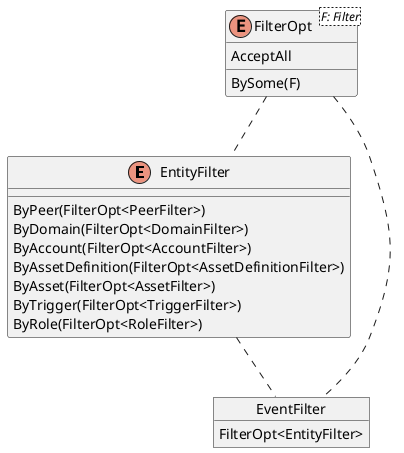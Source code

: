 @startuml

enum EntityFilter {
    ByPeer(FilterOpt<PeerFilter>)
    ByDomain(FilterOpt<DomainFilter>)
    ByAccount(FilterOpt<AccountFilter>)
    ByAssetDefinition(FilterOpt<AssetDefinitionFilter>)
    ByAsset(FilterOpt<AssetFilter>)
    ByTrigger(FilterOpt<TriggerFilter>)
    ByRole(FilterOpt<RoleFilter>)
}

enum FilterOpt<F: Filter> {
    AcceptAll
    BySome(F)
}

object EventFilter {
    FilterOpt<EntityFilter>
}

FilterOpt .. EventFilter
FilterOpt .. EntityFilter
EntityFilter .. EventFilter

@enduml
